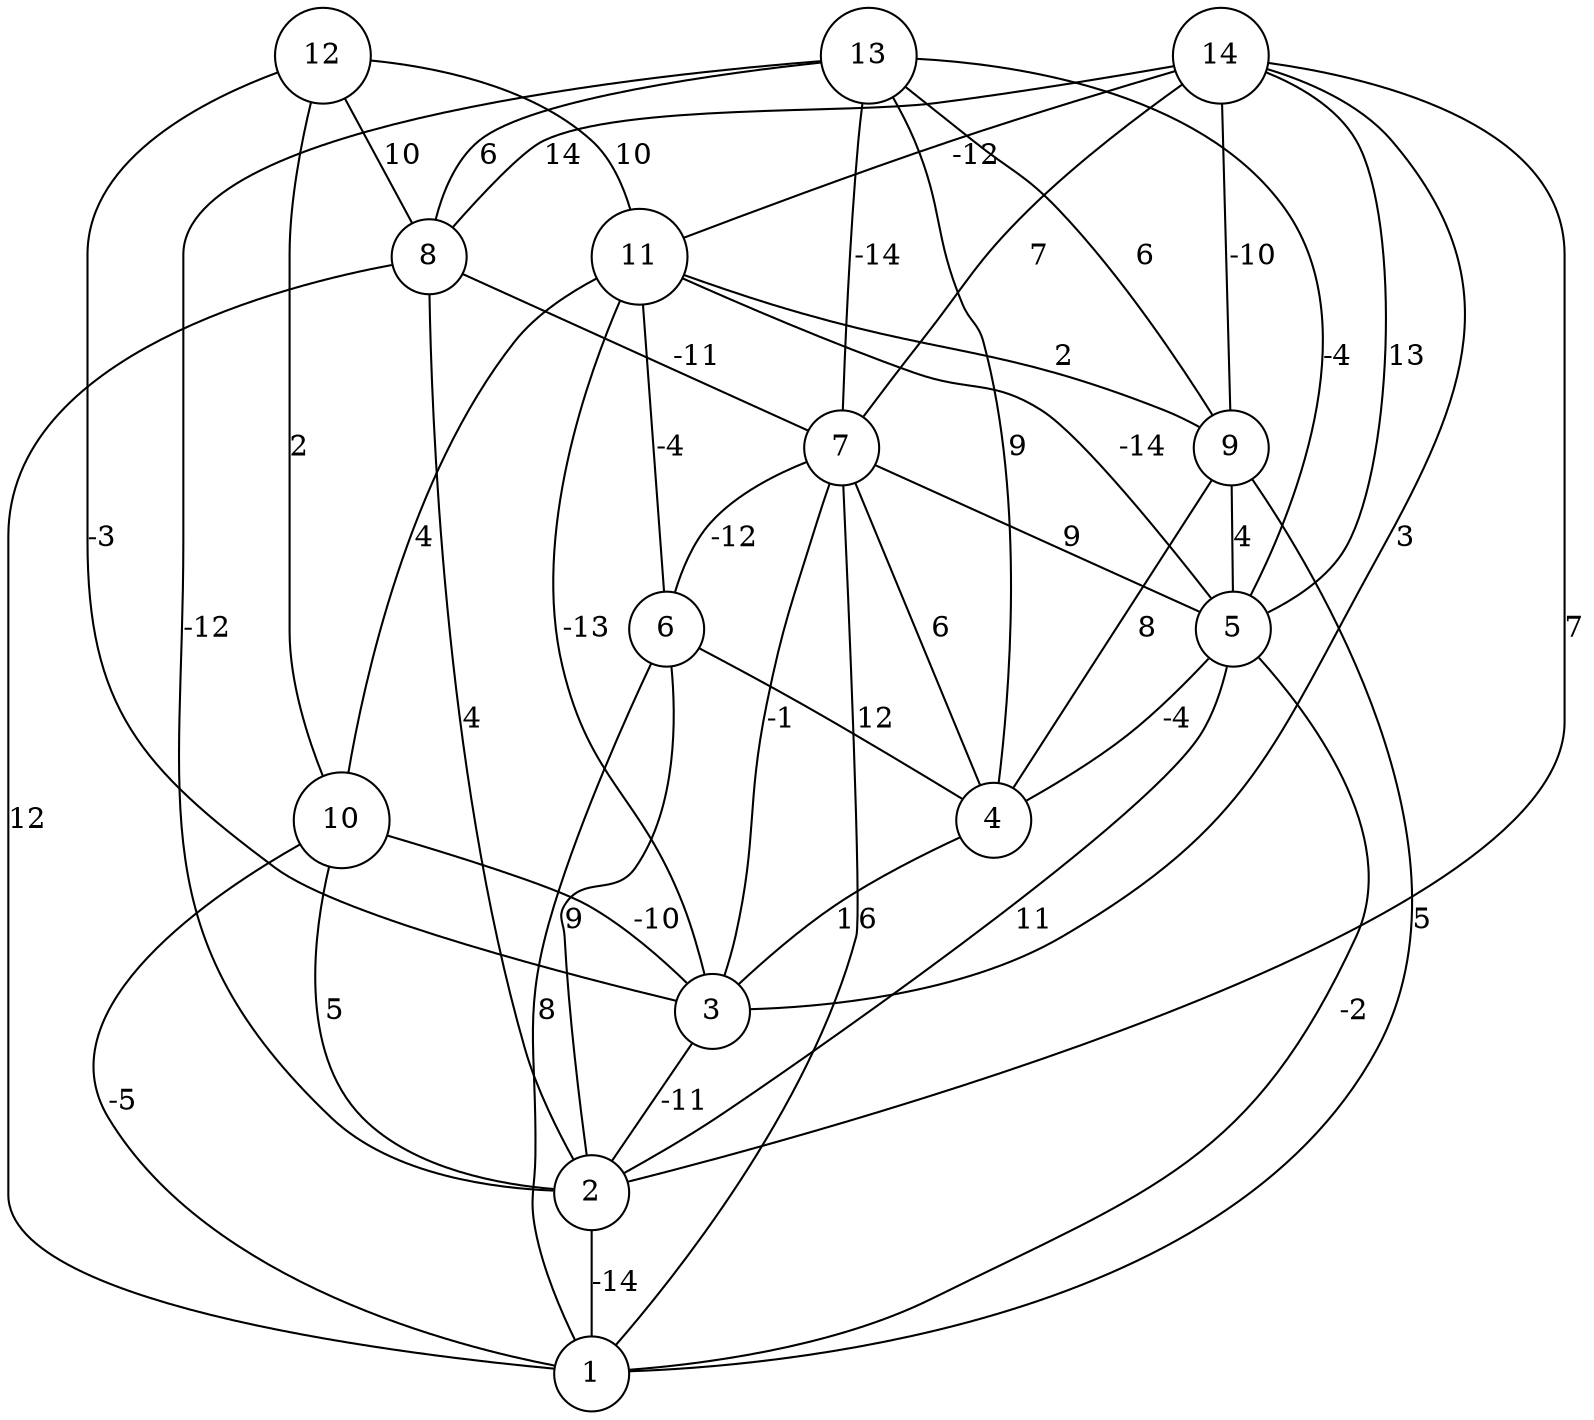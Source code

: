 graph { 
	 fontname="Helvetica,Arial,sans-serif" 
	 node [shape = circle]; 
	 14 -- 2 [label = "7"];
	 14 -- 3 [label = "3"];
	 14 -- 5 [label = "13"];
	 14 -- 7 [label = "7"];
	 14 -- 8 [label = "14"];
	 14 -- 9 [label = "-10"];
	 14 -- 11 [label = "-12"];
	 13 -- 2 [label = "-12"];
	 13 -- 4 [label = "9"];
	 13 -- 5 [label = "-4"];
	 13 -- 7 [label = "-14"];
	 13 -- 8 [label = "6"];
	 13 -- 9 [label = "6"];
	 12 -- 3 [label = "-3"];
	 12 -- 8 [label = "10"];
	 12 -- 10 [label = "2"];
	 12 -- 11 [label = "10"];
	 11 -- 3 [label = "-13"];
	 11 -- 5 [label = "-14"];
	 11 -- 6 [label = "-4"];
	 11 -- 9 [label = "2"];
	 11 -- 10 [label = "4"];
	 10 -- 1 [label = "-5"];
	 10 -- 2 [label = "5"];
	 10 -- 3 [label = "-10"];
	 9 -- 1 [label = "5"];
	 9 -- 4 [label = "8"];
	 9 -- 5 [label = "4"];
	 8 -- 1 [label = "12"];
	 8 -- 2 [label = "4"];
	 8 -- 7 [label = "-11"];
	 7 -- 1 [label = "6"];
	 7 -- 3 [label = "-1"];
	 7 -- 4 [label = "6"];
	 7 -- 5 [label = "9"];
	 7 -- 6 [label = "-12"];
	 6 -- 1 [label = "8"];
	 6 -- 2 [label = "9"];
	 6 -- 4 [label = "12"];
	 5 -- 1 [label = "-2"];
	 5 -- 2 [label = "11"];
	 5 -- 4 [label = "-4"];
	 4 -- 3 [label = "1"];
	 3 -- 2 [label = "-11"];
	 2 -- 1 [label = "-14"];
	 1;
	 2;
	 3;
	 4;
	 5;
	 6;
	 7;
	 8;
	 9;
	 10;
	 11;
	 12;
	 13;
	 14;
}
